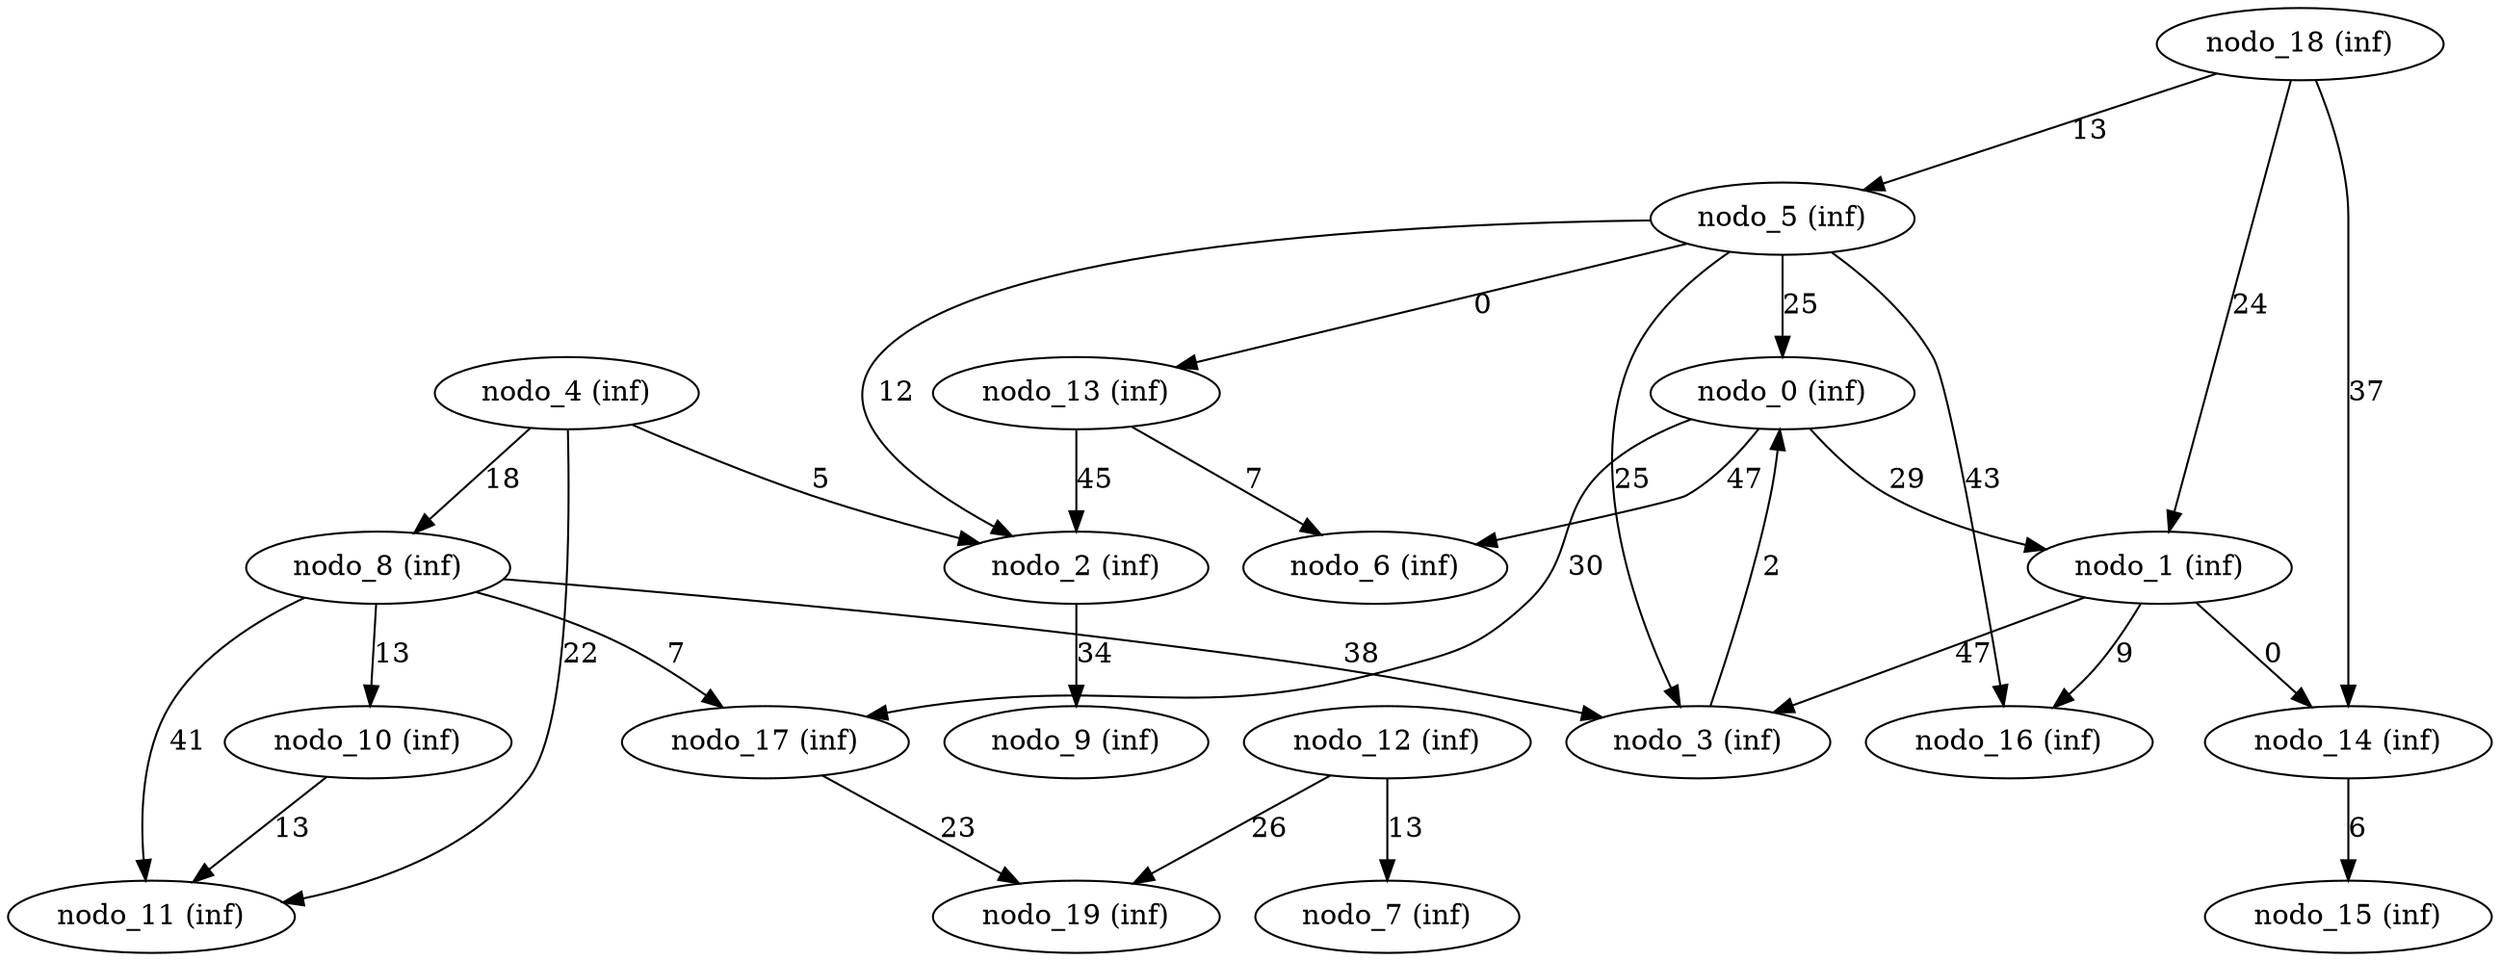 digraph grafoErdosRenyi_n_20_m_30 {
"nodo_0 (inf)";
"nodo_1 (inf)";
"nodo_2 (inf)";
"nodo_3 (inf)";
"nodo_4 (inf)";
"nodo_5 (inf)";
"nodo_6 (inf)";
"nodo_7 (inf)";
"nodo_8 (inf)";
"nodo_9 (inf)";
"nodo_10 (inf)";
"nodo_11 (inf)";
"nodo_12 (inf)";
"nodo_13 (inf)";
"nodo_14 (inf)";
"nodo_15 (inf)";
"nodo_16 (inf)";
"nodo_17 (inf)";
"nodo_18 (inf)";
"nodo_19 (inf)";
"nodo_8 (inf)" -> "nodo_17 (inf)" [label=7 weight=7];
"nodo_1 (inf)" -> "nodo_3 (inf)" [label=47 weight=47];
"nodo_4 (inf)" -> "nodo_2 (inf)" [label=5 weight=5];
"nodo_5 (inf)" -> "nodo_3 (inf)" [label=25 weight=25];
"nodo_8 (inf)" -> "nodo_10 (inf)" [label=13 weight=13];
"nodo_12 (inf)" -> "nodo_7 (inf)" [label=13 weight=13];
"nodo_0 (inf)" -> "nodo_1 (inf)" [label=29 weight=29];
"nodo_0 (inf)" -> "nodo_17 (inf)" [label=30 weight=30];
"nodo_13 (inf)" -> "nodo_2 (inf)" [label=45 weight=45];
"nodo_5 (inf)" -> "nodo_13 (inf)" [label=0 weight=0];
"nodo_8 (inf)" -> "nodo_11 (inf)" [label=41 weight=41];
"nodo_4 (inf)" -> "nodo_8 (inf)" [label=18 weight=18];
"nodo_1 (inf)" -> "nodo_16 (inf)" [label=9 weight=9];
"nodo_5 (inf)" -> "nodo_0 (inf)" [label=25 weight=25];
"nodo_5 (inf)" -> "nodo_16 (inf)" [label=43 weight=43];
"nodo_0 (inf)" -> "nodo_6 (inf)" [label=47 weight=47];
"nodo_10 (inf)" -> "nodo_11 (inf)" [label=13 weight=13];
"nodo_3 (inf)" -> "nodo_0 (inf)" [label=2 weight=2];
"nodo_18 (inf)" -> "nodo_5 (inf)" [label=13 weight=13];
"nodo_4 (inf)" -> "nodo_11 (inf)" [label=22 weight=22];
"nodo_18 (inf)" -> "nodo_14 (inf)" [label=37 weight=37];
"nodo_13 (inf)" -> "nodo_6 (inf)" [label=7 weight=7];
"nodo_14 (inf)" -> "nodo_15 (inf)" [label=6 weight=6];
"nodo_17 (inf)" -> "nodo_19 (inf)" [label=23 weight=23];
"nodo_2 (inf)" -> "nodo_9 (inf)" [label=34 weight=34];
"nodo_8 (inf)" -> "nodo_3 (inf)" [label=38 weight=38];
"nodo_1 (inf)" -> "nodo_14 (inf)" [label=0 weight=0];
"nodo_5 (inf)" -> "nodo_2 (inf)" [label=12 weight=12];
"nodo_12 (inf)" -> "nodo_19 (inf)" [label=26 weight=26];
"nodo_18 (inf)" -> "nodo_1 (inf)" [label=24 weight=24];
}